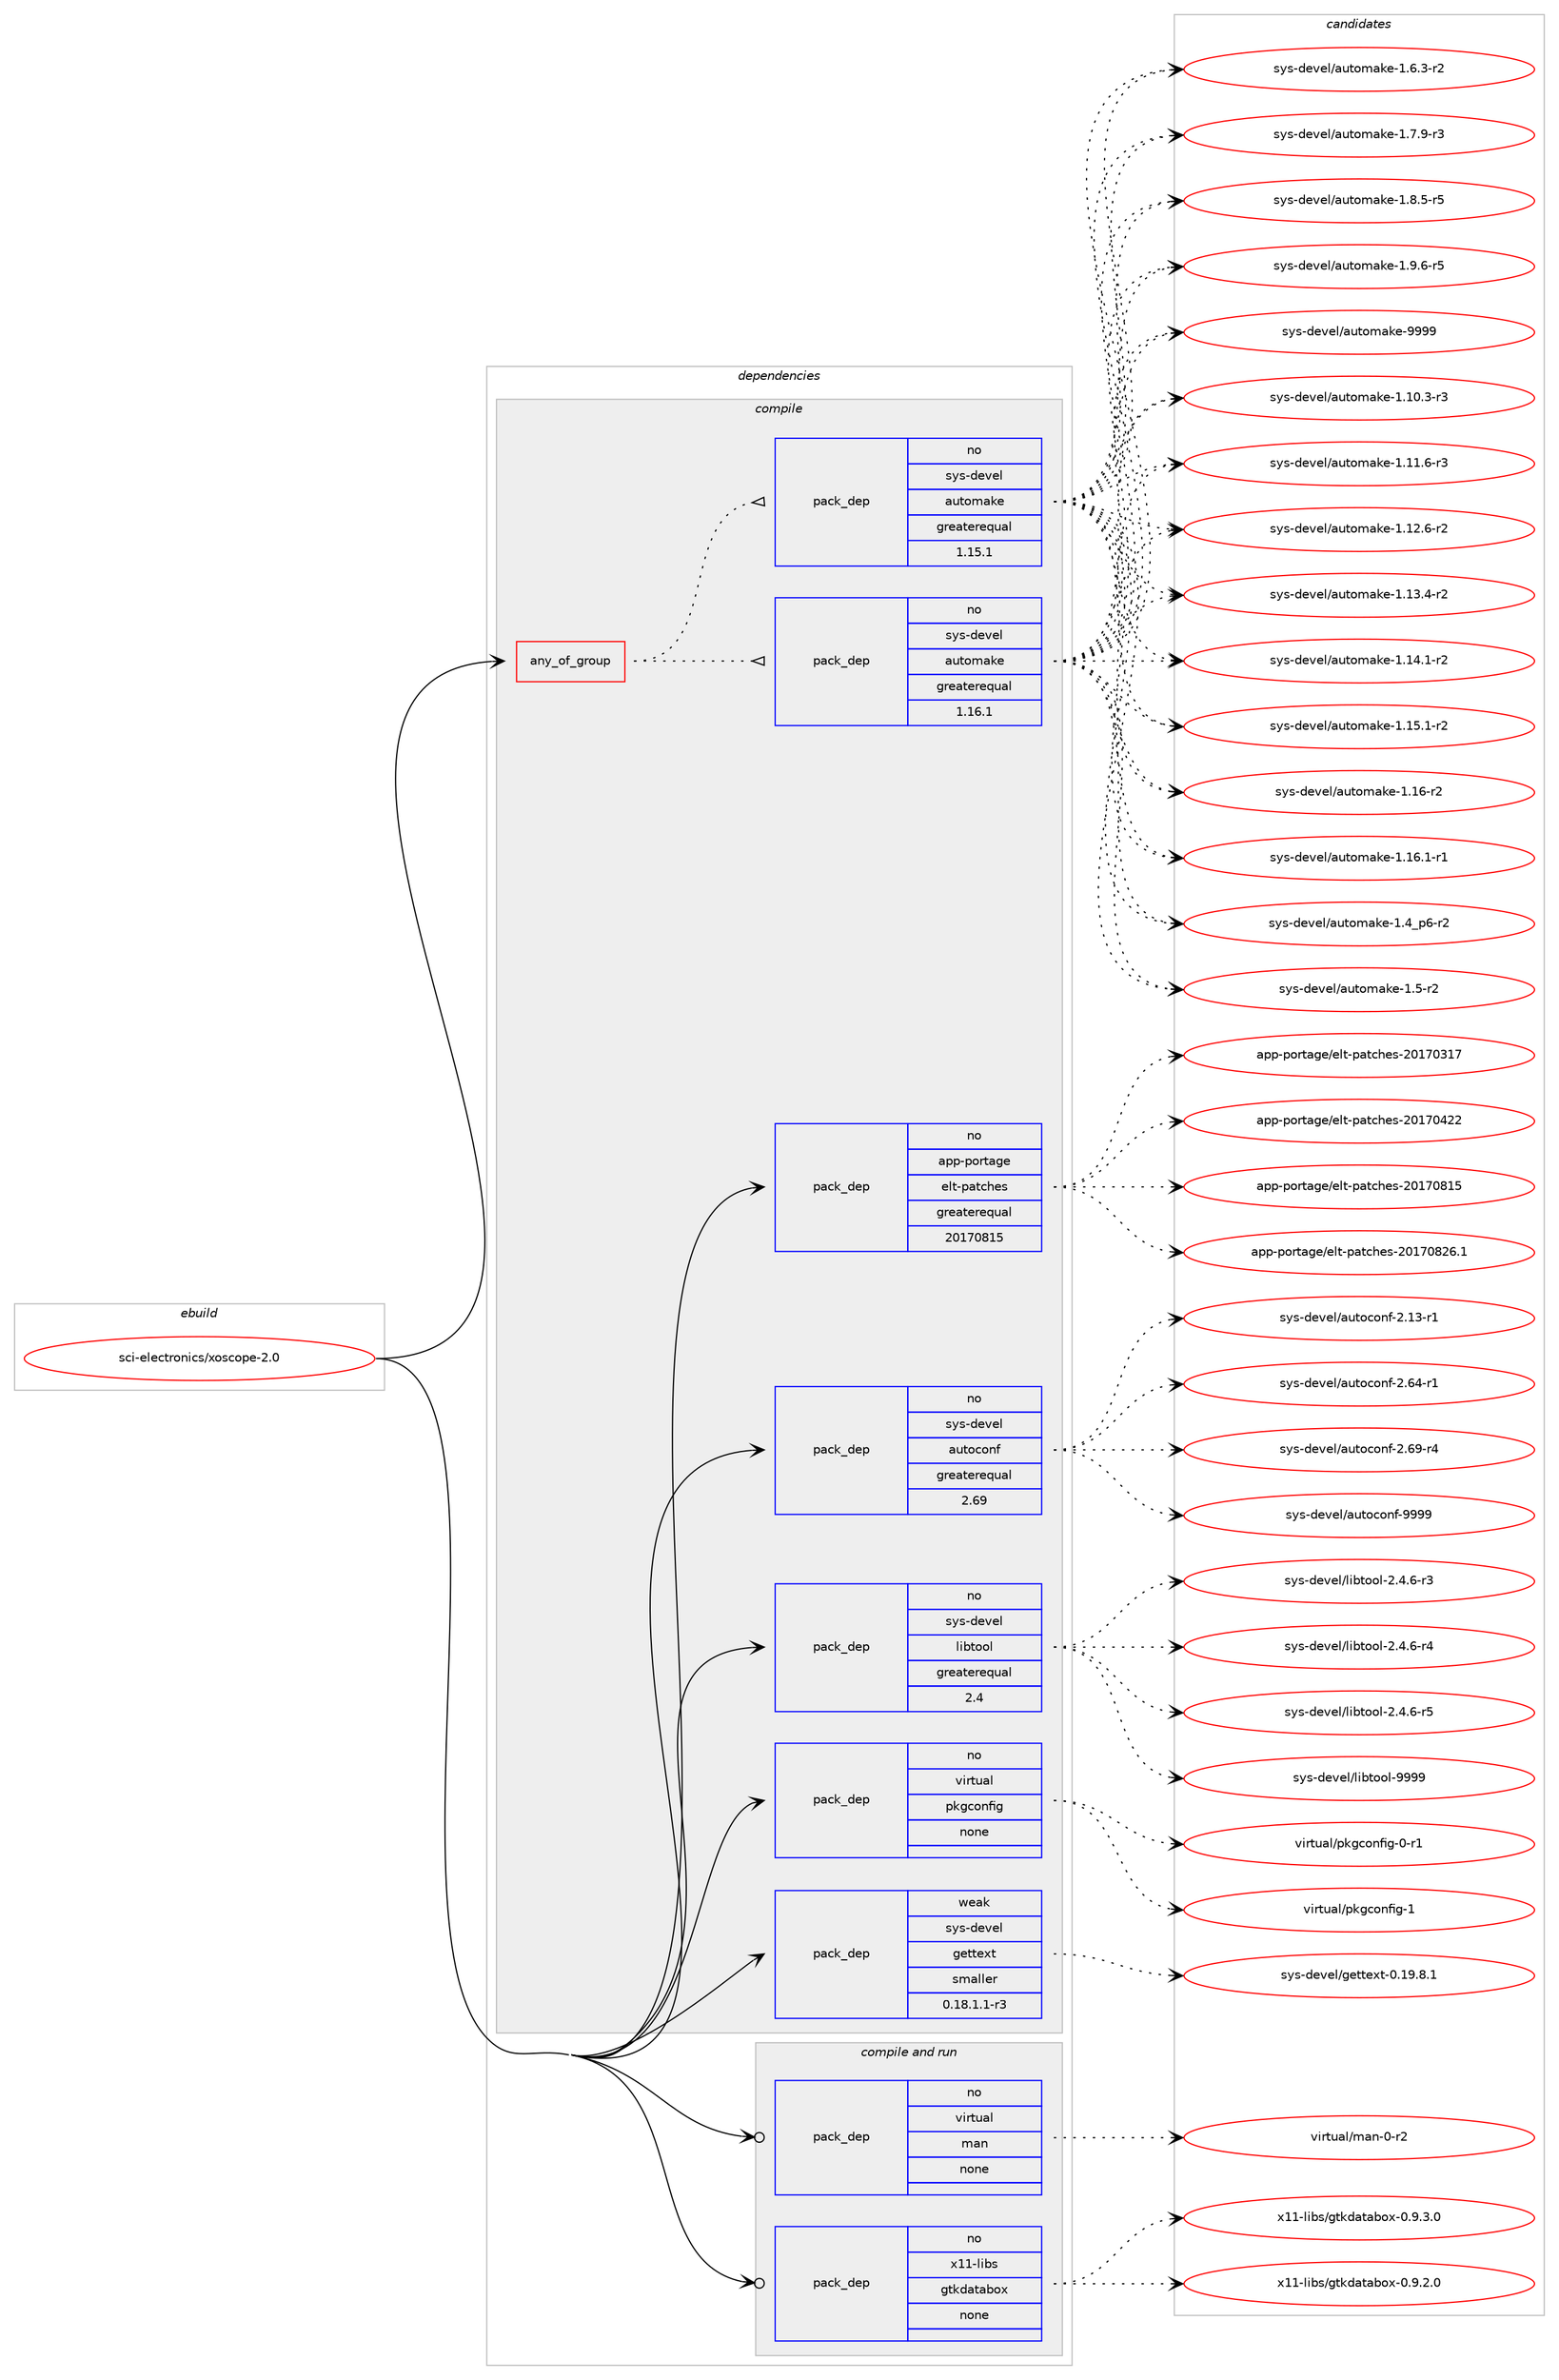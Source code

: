 digraph prolog {

# *************
# Graph options
# *************

newrank=true;
concentrate=true;
compound=true;
graph [rankdir=LR,fontname=Helvetica,fontsize=10,ranksep=1.5];#, ranksep=2.5, nodesep=0.2];
edge  [arrowhead=vee];
node  [fontname=Helvetica,fontsize=10];

# **********
# The ebuild
# **********

subgraph cluster_leftcol {
color=gray;
rank=same;
label=<<i>ebuild</i>>;
id [label="sci-electronics/xoscope-2.0", color=red, width=4, href="../sci-electronics/xoscope-2.0.svg"];
}

# ****************
# The dependencies
# ****************

subgraph cluster_midcol {
color=gray;
label=<<i>dependencies</i>>;
subgraph cluster_compile {
fillcolor="#eeeeee";
style=filled;
label=<<i>compile</i>>;
subgraph any26837 {
dependency1690250 [label=<<TABLE BORDER="0" CELLBORDER="1" CELLSPACING="0" CELLPADDING="4"><TR><TD CELLPADDING="10">any_of_group</TD></TR></TABLE>>, shape=none, color=red];subgraph pack1209857 {
dependency1690251 [label=<<TABLE BORDER="0" CELLBORDER="1" CELLSPACING="0" CELLPADDING="4" WIDTH="220"><TR><TD ROWSPAN="6" CELLPADDING="30">pack_dep</TD></TR><TR><TD WIDTH="110">no</TD></TR><TR><TD>sys-devel</TD></TR><TR><TD>automake</TD></TR><TR><TD>greaterequal</TD></TR><TR><TD>1.16.1</TD></TR></TABLE>>, shape=none, color=blue];
}
dependency1690250:e -> dependency1690251:w [weight=20,style="dotted",arrowhead="oinv"];
subgraph pack1209858 {
dependency1690252 [label=<<TABLE BORDER="0" CELLBORDER="1" CELLSPACING="0" CELLPADDING="4" WIDTH="220"><TR><TD ROWSPAN="6" CELLPADDING="30">pack_dep</TD></TR><TR><TD WIDTH="110">no</TD></TR><TR><TD>sys-devel</TD></TR><TR><TD>automake</TD></TR><TR><TD>greaterequal</TD></TR><TR><TD>1.15.1</TD></TR></TABLE>>, shape=none, color=blue];
}
dependency1690250:e -> dependency1690252:w [weight=20,style="dotted",arrowhead="oinv"];
}
id:e -> dependency1690250:w [weight=20,style="solid",arrowhead="vee"];
subgraph pack1209859 {
dependency1690253 [label=<<TABLE BORDER="0" CELLBORDER="1" CELLSPACING="0" CELLPADDING="4" WIDTH="220"><TR><TD ROWSPAN="6" CELLPADDING="30">pack_dep</TD></TR><TR><TD WIDTH="110">no</TD></TR><TR><TD>app-portage</TD></TR><TR><TD>elt-patches</TD></TR><TR><TD>greaterequal</TD></TR><TR><TD>20170815</TD></TR></TABLE>>, shape=none, color=blue];
}
id:e -> dependency1690253:w [weight=20,style="solid",arrowhead="vee"];
subgraph pack1209860 {
dependency1690254 [label=<<TABLE BORDER="0" CELLBORDER="1" CELLSPACING="0" CELLPADDING="4" WIDTH="220"><TR><TD ROWSPAN="6" CELLPADDING="30">pack_dep</TD></TR><TR><TD WIDTH="110">no</TD></TR><TR><TD>sys-devel</TD></TR><TR><TD>autoconf</TD></TR><TR><TD>greaterequal</TD></TR><TR><TD>2.69</TD></TR></TABLE>>, shape=none, color=blue];
}
id:e -> dependency1690254:w [weight=20,style="solid",arrowhead="vee"];
subgraph pack1209861 {
dependency1690255 [label=<<TABLE BORDER="0" CELLBORDER="1" CELLSPACING="0" CELLPADDING="4" WIDTH="220"><TR><TD ROWSPAN="6" CELLPADDING="30">pack_dep</TD></TR><TR><TD WIDTH="110">no</TD></TR><TR><TD>sys-devel</TD></TR><TR><TD>libtool</TD></TR><TR><TD>greaterequal</TD></TR><TR><TD>2.4</TD></TR></TABLE>>, shape=none, color=blue];
}
id:e -> dependency1690255:w [weight=20,style="solid",arrowhead="vee"];
subgraph pack1209862 {
dependency1690256 [label=<<TABLE BORDER="0" CELLBORDER="1" CELLSPACING="0" CELLPADDING="4" WIDTH="220"><TR><TD ROWSPAN="6" CELLPADDING="30">pack_dep</TD></TR><TR><TD WIDTH="110">no</TD></TR><TR><TD>virtual</TD></TR><TR><TD>pkgconfig</TD></TR><TR><TD>none</TD></TR><TR><TD></TD></TR></TABLE>>, shape=none, color=blue];
}
id:e -> dependency1690256:w [weight=20,style="solid",arrowhead="vee"];
subgraph pack1209863 {
dependency1690257 [label=<<TABLE BORDER="0" CELLBORDER="1" CELLSPACING="0" CELLPADDING="4" WIDTH="220"><TR><TD ROWSPAN="6" CELLPADDING="30">pack_dep</TD></TR><TR><TD WIDTH="110">weak</TD></TR><TR><TD>sys-devel</TD></TR><TR><TD>gettext</TD></TR><TR><TD>smaller</TD></TR><TR><TD>0.18.1.1-r3</TD></TR></TABLE>>, shape=none, color=blue];
}
id:e -> dependency1690257:w [weight=20,style="solid",arrowhead="vee"];
}
subgraph cluster_compileandrun {
fillcolor="#eeeeee";
style=filled;
label=<<i>compile and run</i>>;
subgraph pack1209864 {
dependency1690258 [label=<<TABLE BORDER="0" CELLBORDER="1" CELLSPACING="0" CELLPADDING="4" WIDTH="220"><TR><TD ROWSPAN="6" CELLPADDING="30">pack_dep</TD></TR><TR><TD WIDTH="110">no</TD></TR><TR><TD>virtual</TD></TR><TR><TD>man</TD></TR><TR><TD>none</TD></TR><TR><TD></TD></TR></TABLE>>, shape=none, color=blue];
}
id:e -> dependency1690258:w [weight=20,style="solid",arrowhead="odotvee"];
subgraph pack1209865 {
dependency1690259 [label=<<TABLE BORDER="0" CELLBORDER="1" CELLSPACING="0" CELLPADDING="4" WIDTH="220"><TR><TD ROWSPAN="6" CELLPADDING="30">pack_dep</TD></TR><TR><TD WIDTH="110">no</TD></TR><TR><TD>x11-libs</TD></TR><TR><TD>gtkdatabox</TD></TR><TR><TD>none</TD></TR><TR><TD></TD></TR></TABLE>>, shape=none, color=blue];
}
id:e -> dependency1690259:w [weight=20,style="solid",arrowhead="odotvee"];
}
subgraph cluster_run {
fillcolor="#eeeeee";
style=filled;
label=<<i>run</i>>;
}
}

# **************
# The candidates
# **************

subgraph cluster_choices {
rank=same;
color=gray;
label=<<i>candidates</i>>;

subgraph choice1209857 {
color=black;
nodesep=1;
choice11512111545100101118101108479711711611110997107101454946494846514511451 [label="sys-devel/automake-1.10.3-r3", color=red, width=4,href="../sys-devel/automake-1.10.3-r3.svg"];
choice11512111545100101118101108479711711611110997107101454946494946544511451 [label="sys-devel/automake-1.11.6-r3", color=red, width=4,href="../sys-devel/automake-1.11.6-r3.svg"];
choice11512111545100101118101108479711711611110997107101454946495046544511450 [label="sys-devel/automake-1.12.6-r2", color=red, width=4,href="../sys-devel/automake-1.12.6-r2.svg"];
choice11512111545100101118101108479711711611110997107101454946495146524511450 [label="sys-devel/automake-1.13.4-r2", color=red, width=4,href="../sys-devel/automake-1.13.4-r2.svg"];
choice11512111545100101118101108479711711611110997107101454946495246494511450 [label="sys-devel/automake-1.14.1-r2", color=red, width=4,href="../sys-devel/automake-1.14.1-r2.svg"];
choice11512111545100101118101108479711711611110997107101454946495346494511450 [label="sys-devel/automake-1.15.1-r2", color=red, width=4,href="../sys-devel/automake-1.15.1-r2.svg"];
choice1151211154510010111810110847971171161111099710710145494649544511450 [label="sys-devel/automake-1.16-r2", color=red, width=4,href="../sys-devel/automake-1.16-r2.svg"];
choice11512111545100101118101108479711711611110997107101454946495446494511449 [label="sys-devel/automake-1.16.1-r1", color=red, width=4,href="../sys-devel/automake-1.16.1-r1.svg"];
choice115121115451001011181011084797117116111109971071014549465295112544511450 [label="sys-devel/automake-1.4_p6-r2", color=red, width=4,href="../sys-devel/automake-1.4_p6-r2.svg"];
choice11512111545100101118101108479711711611110997107101454946534511450 [label="sys-devel/automake-1.5-r2", color=red, width=4,href="../sys-devel/automake-1.5-r2.svg"];
choice115121115451001011181011084797117116111109971071014549465446514511450 [label="sys-devel/automake-1.6.3-r2", color=red, width=4,href="../sys-devel/automake-1.6.3-r2.svg"];
choice115121115451001011181011084797117116111109971071014549465546574511451 [label="sys-devel/automake-1.7.9-r3", color=red, width=4,href="../sys-devel/automake-1.7.9-r3.svg"];
choice115121115451001011181011084797117116111109971071014549465646534511453 [label="sys-devel/automake-1.8.5-r5", color=red, width=4,href="../sys-devel/automake-1.8.5-r5.svg"];
choice115121115451001011181011084797117116111109971071014549465746544511453 [label="sys-devel/automake-1.9.6-r5", color=red, width=4,href="../sys-devel/automake-1.9.6-r5.svg"];
choice115121115451001011181011084797117116111109971071014557575757 [label="sys-devel/automake-9999", color=red, width=4,href="../sys-devel/automake-9999.svg"];
dependency1690251:e -> choice11512111545100101118101108479711711611110997107101454946494846514511451:w [style=dotted,weight="100"];
dependency1690251:e -> choice11512111545100101118101108479711711611110997107101454946494946544511451:w [style=dotted,weight="100"];
dependency1690251:e -> choice11512111545100101118101108479711711611110997107101454946495046544511450:w [style=dotted,weight="100"];
dependency1690251:e -> choice11512111545100101118101108479711711611110997107101454946495146524511450:w [style=dotted,weight="100"];
dependency1690251:e -> choice11512111545100101118101108479711711611110997107101454946495246494511450:w [style=dotted,weight="100"];
dependency1690251:e -> choice11512111545100101118101108479711711611110997107101454946495346494511450:w [style=dotted,weight="100"];
dependency1690251:e -> choice1151211154510010111810110847971171161111099710710145494649544511450:w [style=dotted,weight="100"];
dependency1690251:e -> choice11512111545100101118101108479711711611110997107101454946495446494511449:w [style=dotted,weight="100"];
dependency1690251:e -> choice115121115451001011181011084797117116111109971071014549465295112544511450:w [style=dotted,weight="100"];
dependency1690251:e -> choice11512111545100101118101108479711711611110997107101454946534511450:w [style=dotted,weight="100"];
dependency1690251:e -> choice115121115451001011181011084797117116111109971071014549465446514511450:w [style=dotted,weight="100"];
dependency1690251:e -> choice115121115451001011181011084797117116111109971071014549465546574511451:w [style=dotted,weight="100"];
dependency1690251:e -> choice115121115451001011181011084797117116111109971071014549465646534511453:w [style=dotted,weight="100"];
dependency1690251:e -> choice115121115451001011181011084797117116111109971071014549465746544511453:w [style=dotted,weight="100"];
dependency1690251:e -> choice115121115451001011181011084797117116111109971071014557575757:w [style=dotted,weight="100"];
}
subgraph choice1209858 {
color=black;
nodesep=1;
choice11512111545100101118101108479711711611110997107101454946494846514511451 [label="sys-devel/automake-1.10.3-r3", color=red, width=4,href="../sys-devel/automake-1.10.3-r3.svg"];
choice11512111545100101118101108479711711611110997107101454946494946544511451 [label="sys-devel/automake-1.11.6-r3", color=red, width=4,href="../sys-devel/automake-1.11.6-r3.svg"];
choice11512111545100101118101108479711711611110997107101454946495046544511450 [label="sys-devel/automake-1.12.6-r2", color=red, width=4,href="../sys-devel/automake-1.12.6-r2.svg"];
choice11512111545100101118101108479711711611110997107101454946495146524511450 [label="sys-devel/automake-1.13.4-r2", color=red, width=4,href="../sys-devel/automake-1.13.4-r2.svg"];
choice11512111545100101118101108479711711611110997107101454946495246494511450 [label="sys-devel/automake-1.14.1-r2", color=red, width=4,href="../sys-devel/automake-1.14.1-r2.svg"];
choice11512111545100101118101108479711711611110997107101454946495346494511450 [label="sys-devel/automake-1.15.1-r2", color=red, width=4,href="../sys-devel/automake-1.15.1-r2.svg"];
choice1151211154510010111810110847971171161111099710710145494649544511450 [label="sys-devel/automake-1.16-r2", color=red, width=4,href="../sys-devel/automake-1.16-r2.svg"];
choice11512111545100101118101108479711711611110997107101454946495446494511449 [label="sys-devel/automake-1.16.1-r1", color=red, width=4,href="../sys-devel/automake-1.16.1-r1.svg"];
choice115121115451001011181011084797117116111109971071014549465295112544511450 [label="sys-devel/automake-1.4_p6-r2", color=red, width=4,href="../sys-devel/automake-1.4_p6-r2.svg"];
choice11512111545100101118101108479711711611110997107101454946534511450 [label="sys-devel/automake-1.5-r2", color=red, width=4,href="../sys-devel/automake-1.5-r2.svg"];
choice115121115451001011181011084797117116111109971071014549465446514511450 [label="sys-devel/automake-1.6.3-r2", color=red, width=4,href="../sys-devel/automake-1.6.3-r2.svg"];
choice115121115451001011181011084797117116111109971071014549465546574511451 [label="sys-devel/automake-1.7.9-r3", color=red, width=4,href="../sys-devel/automake-1.7.9-r3.svg"];
choice115121115451001011181011084797117116111109971071014549465646534511453 [label="sys-devel/automake-1.8.5-r5", color=red, width=4,href="../sys-devel/automake-1.8.5-r5.svg"];
choice115121115451001011181011084797117116111109971071014549465746544511453 [label="sys-devel/automake-1.9.6-r5", color=red, width=4,href="../sys-devel/automake-1.9.6-r5.svg"];
choice115121115451001011181011084797117116111109971071014557575757 [label="sys-devel/automake-9999", color=red, width=4,href="../sys-devel/automake-9999.svg"];
dependency1690252:e -> choice11512111545100101118101108479711711611110997107101454946494846514511451:w [style=dotted,weight="100"];
dependency1690252:e -> choice11512111545100101118101108479711711611110997107101454946494946544511451:w [style=dotted,weight="100"];
dependency1690252:e -> choice11512111545100101118101108479711711611110997107101454946495046544511450:w [style=dotted,weight="100"];
dependency1690252:e -> choice11512111545100101118101108479711711611110997107101454946495146524511450:w [style=dotted,weight="100"];
dependency1690252:e -> choice11512111545100101118101108479711711611110997107101454946495246494511450:w [style=dotted,weight="100"];
dependency1690252:e -> choice11512111545100101118101108479711711611110997107101454946495346494511450:w [style=dotted,weight="100"];
dependency1690252:e -> choice1151211154510010111810110847971171161111099710710145494649544511450:w [style=dotted,weight="100"];
dependency1690252:e -> choice11512111545100101118101108479711711611110997107101454946495446494511449:w [style=dotted,weight="100"];
dependency1690252:e -> choice115121115451001011181011084797117116111109971071014549465295112544511450:w [style=dotted,weight="100"];
dependency1690252:e -> choice11512111545100101118101108479711711611110997107101454946534511450:w [style=dotted,weight="100"];
dependency1690252:e -> choice115121115451001011181011084797117116111109971071014549465446514511450:w [style=dotted,weight="100"];
dependency1690252:e -> choice115121115451001011181011084797117116111109971071014549465546574511451:w [style=dotted,weight="100"];
dependency1690252:e -> choice115121115451001011181011084797117116111109971071014549465646534511453:w [style=dotted,weight="100"];
dependency1690252:e -> choice115121115451001011181011084797117116111109971071014549465746544511453:w [style=dotted,weight="100"];
dependency1690252:e -> choice115121115451001011181011084797117116111109971071014557575757:w [style=dotted,weight="100"];
}
subgraph choice1209859 {
color=black;
nodesep=1;
choice97112112451121111141169710310147101108116451129711699104101115455048495548514955 [label="app-portage/elt-patches-20170317", color=red, width=4,href="../app-portage/elt-patches-20170317.svg"];
choice97112112451121111141169710310147101108116451129711699104101115455048495548525050 [label="app-portage/elt-patches-20170422", color=red, width=4,href="../app-portage/elt-patches-20170422.svg"];
choice97112112451121111141169710310147101108116451129711699104101115455048495548564953 [label="app-portage/elt-patches-20170815", color=red, width=4,href="../app-portage/elt-patches-20170815.svg"];
choice971121124511211111411697103101471011081164511297116991041011154550484955485650544649 [label="app-portage/elt-patches-20170826.1", color=red, width=4,href="../app-portage/elt-patches-20170826.1.svg"];
dependency1690253:e -> choice97112112451121111141169710310147101108116451129711699104101115455048495548514955:w [style=dotted,weight="100"];
dependency1690253:e -> choice97112112451121111141169710310147101108116451129711699104101115455048495548525050:w [style=dotted,weight="100"];
dependency1690253:e -> choice97112112451121111141169710310147101108116451129711699104101115455048495548564953:w [style=dotted,weight="100"];
dependency1690253:e -> choice971121124511211111411697103101471011081164511297116991041011154550484955485650544649:w [style=dotted,weight="100"];
}
subgraph choice1209860 {
color=black;
nodesep=1;
choice1151211154510010111810110847971171161119911111010245504649514511449 [label="sys-devel/autoconf-2.13-r1", color=red, width=4,href="../sys-devel/autoconf-2.13-r1.svg"];
choice1151211154510010111810110847971171161119911111010245504654524511449 [label="sys-devel/autoconf-2.64-r1", color=red, width=4,href="../sys-devel/autoconf-2.64-r1.svg"];
choice1151211154510010111810110847971171161119911111010245504654574511452 [label="sys-devel/autoconf-2.69-r4", color=red, width=4,href="../sys-devel/autoconf-2.69-r4.svg"];
choice115121115451001011181011084797117116111991111101024557575757 [label="sys-devel/autoconf-9999", color=red, width=4,href="../sys-devel/autoconf-9999.svg"];
dependency1690254:e -> choice1151211154510010111810110847971171161119911111010245504649514511449:w [style=dotted,weight="100"];
dependency1690254:e -> choice1151211154510010111810110847971171161119911111010245504654524511449:w [style=dotted,weight="100"];
dependency1690254:e -> choice1151211154510010111810110847971171161119911111010245504654574511452:w [style=dotted,weight="100"];
dependency1690254:e -> choice115121115451001011181011084797117116111991111101024557575757:w [style=dotted,weight="100"];
}
subgraph choice1209861 {
color=black;
nodesep=1;
choice1151211154510010111810110847108105981161111111084550465246544511451 [label="sys-devel/libtool-2.4.6-r3", color=red, width=4,href="../sys-devel/libtool-2.4.6-r3.svg"];
choice1151211154510010111810110847108105981161111111084550465246544511452 [label="sys-devel/libtool-2.4.6-r4", color=red, width=4,href="../sys-devel/libtool-2.4.6-r4.svg"];
choice1151211154510010111810110847108105981161111111084550465246544511453 [label="sys-devel/libtool-2.4.6-r5", color=red, width=4,href="../sys-devel/libtool-2.4.6-r5.svg"];
choice1151211154510010111810110847108105981161111111084557575757 [label="sys-devel/libtool-9999", color=red, width=4,href="../sys-devel/libtool-9999.svg"];
dependency1690255:e -> choice1151211154510010111810110847108105981161111111084550465246544511451:w [style=dotted,weight="100"];
dependency1690255:e -> choice1151211154510010111810110847108105981161111111084550465246544511452:w [style=dotted,weight="100"];
dependency1690255:e -> choice1151211154510010111810110847108105981161111111084550465246544511453:w [style=dotted,weight="100"];
dependency1690255:e -> choice1151211154510010111810110847108105981161111111084557575757:w [style=dotted,weight="100"];
}
subgraph choice1209862 {
color=black;
nodesep=1;
choice11810511411611797108471121071039911111010210510345484511449 [label="virtual/pkgconfig-0-r1", color=red, width=4,href="../virtual/pkgconfig-0-r1.svg"];
choice1181051141161179710847112107103991111101021051034549 [label="virtual/pkgconfig-1", color=red, width=4,href="../virtual/pkgconfig-1.svg"];
dependency1690256:e -> choice11810511411611797108471121071039911111010210510345484511449:w [style=dotted,weight="100"];
dependency1690256:e -> choice1181051141161179710847112107103991111101021051034549:w [style=dotted,weight="100"];
}
subgraph choice1209863 {
color=black;
nodesep=1;
choice1151211154510010111810110847103101116116101120116454846495746564649 [label="sys-devel/gettext-0.19.8.1", color=red, width=4,href="../sys-devel/gettext-0.19.8.1.svg"];
dependency1690257:e -> choice1151211154510010111810110847103101116116101120116454846495746564649:w [style=dotted,weight="100"];
}
subgraph choice1209864 {
color=black;
nodesep=1;
choice11810511411611797108471099711045484511450 [label="virtual/man-0-r2", color=red, width=4,href="../virtual/man-0-r2.svg"];
dependency1690258:e -> choice11810511411611797108471099711045484511450:w [style=dotted,weight="100"];
}
subgraph choice1209865 {
color=black;
nodesep=1;
choice12049494510810598115471031161071009711697981111204548465746504648 [label="x11-libs/gtkdatabox-0.9.2.0", color=red, width=4,href="../x11-libs/gtkdatabox-0.9.2.0.svg"];
choice12049494510810598115471031161071009711697981111204548465746514648 [label="x11-libs/gtkdatabox-0.9.3.0", color=red, width=4,href="../x11-libs/gtkdatabox-0.9.3.0.svg"];
dependency1690259:e -> choice12049494510810598115471031161071009711697981111204548465746504648:w [style=dotted,weight="100"];
dependency1690259:e -> choice12049494510810598115471031161071009711697981111204548465746514648:w [style=dotted,weight="100"];
}
}

}
